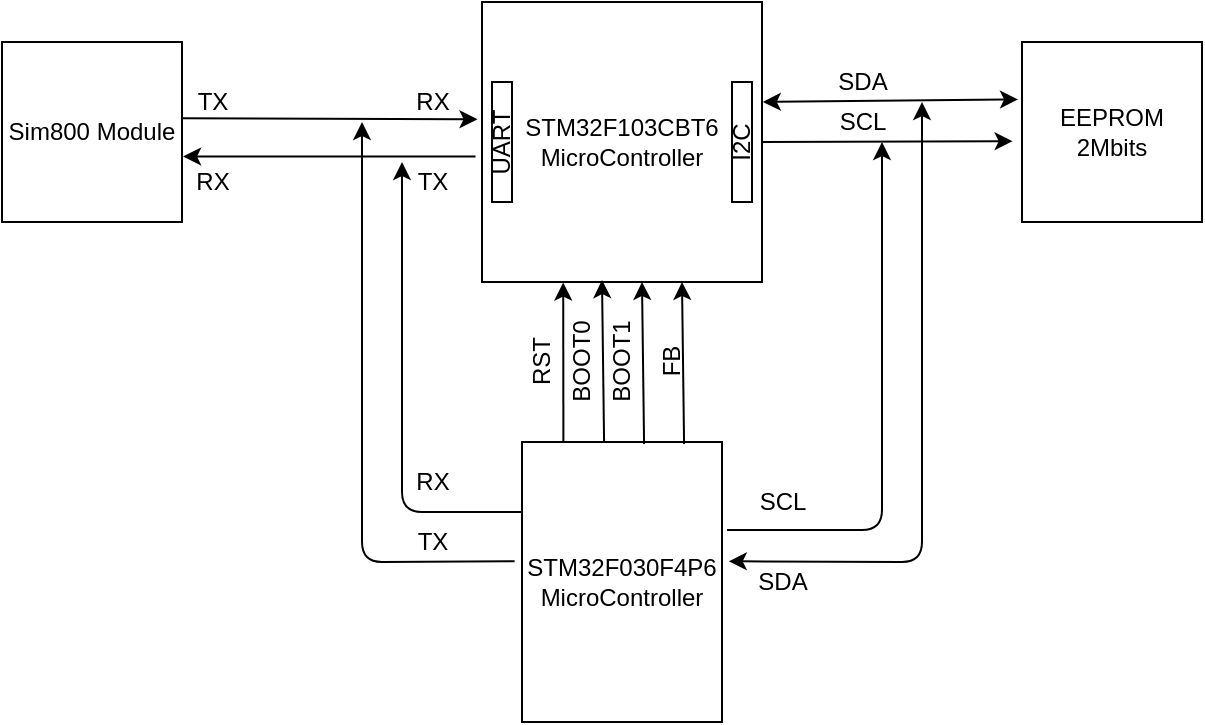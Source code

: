 <mxfile version="13.9.9" type="github">
  <diagram id="ih4VVNaegZ7z0H4zHUbt" name="Page-1">
    <mxGraphModel dx="5662" dy="533" grid="1" gridSize="10" guides="1" tooltips="1" connect="1" arrows="1" fold="1" page="1" pageScale="1" pageWidth="4681" pageHeight="3300" math="0" shadow="0">
      <root>
        <mxCell id="0" />
        <mxCell id="1" parent="0" />
        <mxCell id="DQvYJj_Bxt2w9UPb4Z1Z-1" value="&lt;div&gt;STM32F103CBT6&lt;/div&gt;&lt;div&gt;MicroController&lt;br&gt;&lt;/div&gt;" style="whiteSpace=wrap;html=1;aspect=fixed;" vertex="1" parent="1">
          <mxGeometry x="180" y="230" width="140" height="140" as="geometry" />
        </mxCell>
        <mxCell id="DQvYJj_Bxt2w9UPb4Z1Z-2" value="&lt;div&gt;STM32F030F4P6&lt;/div&gt;&lt;div&gt;MicroController&lt;br&gt;&lt;/div&gt;" style="rounded=0;whiteSpace=wrap;html=1;" vertex="1" parent="1">
          <mxGeometry x="200" y="450" width="100" height="140" as="geometry" />
        </mxCell>
        <mxCell id="DQvYJj_Bxt2w9UPb4Z1Z-3" value="Sim800 Module" style="whiteSpace=wrap;html=1;aspect=fixed;" vertex="1" parent="1">
          <mxGeometry x="-60" y="250" width="90" height="90" as="geometry" />
        </mxCell>
        <mxCell id="DQvYJj_Bxt2w9UPb4Z1Z-4" value="&lt;div&gt;EEPROM&lt;/div&gt;&lt;div&gt;2Mbits&lt;br&gt;&lt;/div&gt;" style="whiteSpace=wrap;html=1;aspect=fixed;" vertex="1" parent="1">
          <mxGeometry x="450" y="250" width="90" height="90" as="geometry" />
        </mxCell>
        <mxCell id="DQvYJj_Bxt2w9UPb4Z1Z-5" value="" style="endArrow=classic;html=1;entryX=0.29;entryY=1.002;entryDx=0;entryDy=0;entryPerimeter=0;exitX=0.207;exitY=0;exitDx=0;exitDy=0;exitPerimeter=0;" edge="1" parent="1" source="DQvYJj_Bxt2w9UPb4Z1Z-2" target="DQvYJj_Bxt2w9UPb4Z1Z-1">
          <mxGeometry width="50" height="50" relative="1" as="geometry">
            <mxPoint x="220" y="450" as="sourcePoint" />
            <mxPoint x="270" y="400" as="targetPoint" />
          </mxGeometry>
        </mxCell>
        <mxCell id="DQvYJj_Bxt2w9UPb4Z1Z-6" value="" style="endArrow=classic;html=1;entryX=0.314;entryY=0.993;entryDx=0;entryDy=0;entryPerimeter=0;exitX=0.25;exitY=0;exitDx=0;exitDy=0;" edge="1" parent="1">
          <mxGeometry width="50" height="50" relative="1" as="geometry">
            <mxPoint x="241.04" y="450" as="sourcePoint" />
            <mxPoint x="240.0" y="369.02" as="targetPoint" />
          </mxGeometry>
        </mxCell>
        <mxCell id="DQvYJj_Bxt2w9UPb4Z1Z-7" value="" style="endArrow=classic;html=1;entryX=0.314;entryY=0.993;entryDx=0;entryDy=0;entryPerimeter=0;exitX=0.25;exitY=0;exitDx=0;exitDy=0;" edge="1" parent="1">
          <mxGeometry width="50" height="50" relative="1" as="geometry">
            <mxPoint x="261.04" y="450.98" as="sourcePoint" />
            <mxPoint x="260.0" y="370" as="targetPoint" />
          </mxGeometry>
        </mxCell>
        <mxCell id="DQvYJj_Bxt2w9UPb4Z1Z-8" value="" style="endArrow=classic;html=1;entryX=0.314;entryY=0.993;entryDx=0;entryDy=0;entryPerimeter=0;exitX=0.25;exitY=0;exitDx=0;exitDy=0;" edge="1" parent="1">
          <mxGeometry width="50" height="50" relative="1" as="geometry">
            <mxPoint x="281.04" y="450.98" as="sourcePoint" />
            <mxPoint x="280.0" y="370" as="targetPoint" />
          </mxGeometry>
        </mxCell>
        <mxCell id="DQvYJj_Bxt2w9UPb4Z1Z-9" value="RST" style="text;html=1;align=center;verticalAlign=middle;resizable=0;points=[];autosize=1;rotation=-90;" vertex="1" parent="1">
          <mxGeometry x="190" y="400" width="40" height="20" as="geometry" />
        </mxCell>
        <mxCell id="DQvYJj_Bxt2w9UPb4Z1Z-10" value="BOOT0" style="text;html=1;align=center;verticalAlign=middle;resizable=0;points=[];autosize=1;rotation=-90;" vertex="1" parent="1">
          <mxGeometry x="200" y="400" width="60" height="20" as="geometry" />
        </mxCell>
        <mxCell id="DQvYJj_Bxt2w9UPb4Z1Z-11" value="BOOT1" style="text;html=1;align=center;verticalAlign=middle;resizable=0;points=[];autosize=1;rotation=-90;" vertex="1" parent="1">
          <mxGeometry x="220" y="400" width="60" height="20" as="geometry" />
        </mxCell>
        <mxCell id="DQvYJj_Bxt2w9UPb4Z1Z-12" value="FB" style="text;html=1;align=center;verticalAlign=middle;resizable=0;points=[];autosize=1;rotation=-90;" vertex="1" parent="1">
          <mxGeometry x="260" y="400" width="30" height="20" as="geometry" />
        </mxCell>
        <mxCell id="DQvYJj_Bxt2w9UPb4Z1Z-13" value="" style="endArrow=classic;startArrow=classic;html=1;entryX=-0.022;entryY=0.319;entryDx=0;entryDy=0;entryPerimeter=0;exitX=1.003;exitY=0.357;exitDx=0;exitDy=0;exitPerimeter=0;" edge="1" parent="1" source="DQvYJj_Bxt2w9UPb4Z1Z-1" target="DQvYJj_Bxt2w9UPb4Z1Z-4">
          <mxGeometry width="50" height="50" relative="1" as="geometry">
            <mxPoint x="321" y="279" as="sourcePoint" />
            <mxPoint x="410" y="270" as="targetPoint" />
          </mxGeometry>
        </mxCell>
        <mxCell id="DQvYJj_Bxt2w9UPb4Z1Z-14" value="" style="endArrow=classic;startArrow=classic;html=1;exitX=1.034;exitY=0.426;exitDx=0;exitDy=0;exitPerimeter=0;" edge="1" parent="1" source="DQvYJj_Bxt2w9UPb4Z1Z-2">
          <mxGeometry width="50" height="50" relative="1" as="geometry">
            <mxPoint x="360" y="390" as="sourcePoint" />
            <mxPoint x="400" y="280" as="targetPoint" />
            <Array as="points">
              <mxPoint x="400" y="510" />
            </Array>
          </mxGeometry>
        </mxCell>
        <mxCell id="DQvYJj_Bxt2w9UPb4Z1Z-15" value="" style="endArrow=classic;html=1;exitX=1;exitY=0.5;exitDx=0;exitDy=0;entryX=-0.052;entryY=0.551;entryDx=0;entryDy=0;entryPerimeter=0;" edge="1" parent="1" source="DQvYJj_Bxt2w9UPb4Z1Z-1" target="DQvYJj_Bxt2w9UPb4Z1Z-4">
          <mxGeometry width="50" height="50" relative="1" as="geometry">
            <mxPoint x="360" y="390" as="sourcePoint" />
            <mxPoint x="410" y="340" as="targetPoint" />
          </mxGeometry>
        </mxCell>
        <mxCell id="DQvYJj_Bxt2w9UPb4Z1Z-16" value="" style="endArrow=classic;html=1;exitX=1.025;exitY=0.314;exitDx=0;exitDy=0;exitPerimeter=0;" edge="1" parent="1" source="DQvYJj_Bxt2w9UPb4Z1Z-2">
          <mxGeometry width="50" height="50" relative="1" as="geometry">
            <mxPoint x="320" y="420" as="sourcePoint" />
            <mxPoint x="380" y="300" as="targetPoint" />
            <Array as="points">
              <mxPoint x="380" y="494" />
            </Array>
          </mxGeometry>
        </mxCell>
        <mxCell id="DQvYJj_Bxt2w9UPb4Z1Z-17" value="SDA" style="text;html=1;align=center;verticalAlign=middle;resizable=0;points=[];autosize=1;" vertex="1" parent="1">
          <mxGeometry x="350" y="260" width="40" height="20" as="geometry" />
        </mxCell>
        <mxCell id="DQvYJj_Bxt2w9UPb4Z1Z-18" value="SCL" style="text;html=1;align=center;verticalAlign=middle;resizable=0;points=[];autosize=1;" vertex="1" parent="1">
          <mxGeometry x="350" y="280" width="40" height="20" as="geometry" />
        </mxCell>
        <mxCell id="DQvYJj_Bxt2w9UPb4Z1Z-19" value="SDA" style="text;html=1;align=center;verticalAlign=middle;resizable=0;points=[];autosize=1;rotation=0;" vertex="1" parent="1">
          <mxGeometry x="310" y="510" width="40" height="20" as="geometry" />
        </mxCell>
        <mxCell id="DQvYJj_Bxt2w9UPb4Z1Z-20" value="SCL" style="text;html=1;align=center;verticalAlign=middle;resizable=0;points=[];autosize=1;rotation=0;" vertex="1" parent="1">
          <mxGeometry x="310" y="470" width="40" height="20" as="geometry" />
        </mxCell>
        <mxCell id="DQvYJj_Bxt2w9UPb4Z1Z-21" value="" style="endArrow=classic;html=1;exitX=0.996;exitY=0.424;exitDx=0;exitDy=0;exitPerimeter=0;entryX=-0.016;entryY=0.419;entryDx=0;entryDy=0;entryPerimeter=0;" edge="1" parent="1" source="DQvYJj_Bxt2w9UPb4Z1Z-3" target="DQvYJj_Bxt2w9UPb4Z1Z-1">
          <mxGeometry width="50" height="50" relative="1" as="geometry">
            <mxPoint x="60" y="300" as="sourcePoint" />
            <mxPoint x="110" y="250" as="targetPoint" />
          </mxGeometry>
        </mxCell>
        <mxCell id="DQvYJj_Bxt2w9UPb4Z1Z-22" value="" style="endArrow=classic;html=1;exitX=-0.023;exitY=0.552;exitDx=0;exitDy=0;exitPerimeter=0;entryX=1.006;entryY=0.636;entryDx=0;entryDy=0;entryPerimeter=0;" edge="1" parent="1" source="DQvYJj_Bxt2w9UPb4Z1Z-1" target="DQvYJj_Bxt2w9UPb4Z1Z-3">
          <mxGeometry width="50" height="50" relative="1" as="geometry">
            <mxPoint x="220" y="370" as="sourcePoint" />
            <mxPoint x="40" y="310" as="targetPoint" />
          </mxGeometry>
        </mxCell>
        <mxCell id="DQvYJj_Bxt2w9UPb4Z1Z-23" value="TX" style="text;html=1;align=center;verticalAlign=middle;resizable=0;points=[];autosize=1;" vertex="1" parent="1">
          <mxGeometry x="30" y="270" width="30" height="20" as="geometry" />
        </mxCell>
        <mxCell id="DQvYJj_Bxt2w9UPb4Z1Z-24" value="TX" style="text;html=1;align=center;verticalAlign=middle;resizable=0;points=[];autosize=1;" vertex="1" parent="1">
          <mxGeometry x="140" y="310" width="30" height="20" as="geometry" />
        </mxCell>
        <mxCell id="DQvYJj_Bxt2w9UPb4Z1Z-25" value="RX" style="text;html=1;align=center;verticalAlign=middle;resizable=0;points=[];autosize=1;" vertex="1" parent="1">
          <mxGeometry x="140" y="270" width="30" height="20" as="geometry" />
        </mxCell>
        <mxCell id="DQvYJj_Bxt2w9UPb4Z1Z-26" value="RX" style="text;html=1;align=center;verticalAlign=middle;resizable=0;points=[];autosize=1;" vertex="1" parent="1">
          <mxGeometry x="30" y="310" width="30" height="20" as="geometry" />
        </mxCell>
        <mxCell id="DQvYJj_Bxt2w9UPb4Z1Z-27" value="" style="endArrow=classic;html=1;exitX=-0.037;exitY=0.426;exitDx=0;exitDy=0;exitPerimeter=0;" edge="1" parent="1" source="DQvYJj_Bxt2w9UPb4Z1Z-2">
          <mxGeometry width="50" height="50" relative="1" as="geometry">
            <mxPoint x="80" y="470" as="sourcePoint" />
            <mxPoint x="120" y="290" as="targetPoint" />
            <Array as="points">
              <mxPoint x="120" y="510" />
            </Array>
          </mxGeometry>
        </mxCell>
        <mxCell id="DQvYJj_Bxt2w9UPb4Z1Z-28" value="TX" style="text;html=1;align=center;verticalAlign=middle;resizable=0;points=[];autosize=1;" vertex="1" parent="1">
          <mxGeometry x="140" y="490" width="30" height="20" as="geometry" />
        </mxCell>
        <mxCell id="DQvYJj_Bxt2w9UPb4Z1Z-29" value="" style="endArrow=classic;html=1;exitX=0;exitY=0.25;exitDx=0;exitDy=0;" edge="1" parent="1" source="DQvYJj_Bxt2w9UPb4Z1Z-2">
          <mxGeometry width="50" height="50" relative="1" as="geometry">
            <mxPoint x="216.3" y="529.64" as="sourcePoint" />
            <mxPoint x="140" y="310" as="targetPoint" />
            <Array as="points">
              <mxPoint x="140" y="485" />
            </Array>
          </mxGeometry>
        </mxCell>
        <mxCell id="DQvYJj_Bxt2w9UPb4Z1Z-30" value="RX" style="text;html=1;align=center;verticalAlign=middle;resizable=0;points=[];autosize=1;" vertex="1" parent="1">
          <mxGeometry x="140" y="460" width="30" height="20" as="geometry" />
        </mxCell>
        <mxCell id="DQvYJj_Bxt2w9UPb4Z1Z-32" value="UART " style="rounded=0;whiteSpace=wrap;html=1;rotation=-90;" vertex="1" parent="1">
          <mxGeometry x="160" y="295" width="60" height="10" as="geometry" />
        </mxCell>
        <mxCell id="DQvYJj_Bxt2w9UPb4Z1Z-33" value="I2C" style="rounded=0;whiteSpace=wrap;html=1;rotation=-90;" vertex="1" parent="1">
          <mxGeometry x="280" y="295" width="60" height="10" as="geometry" />
        </mxCell>
      </root>
    </mxGraphModel>
  </diagram>
</mxfile>
